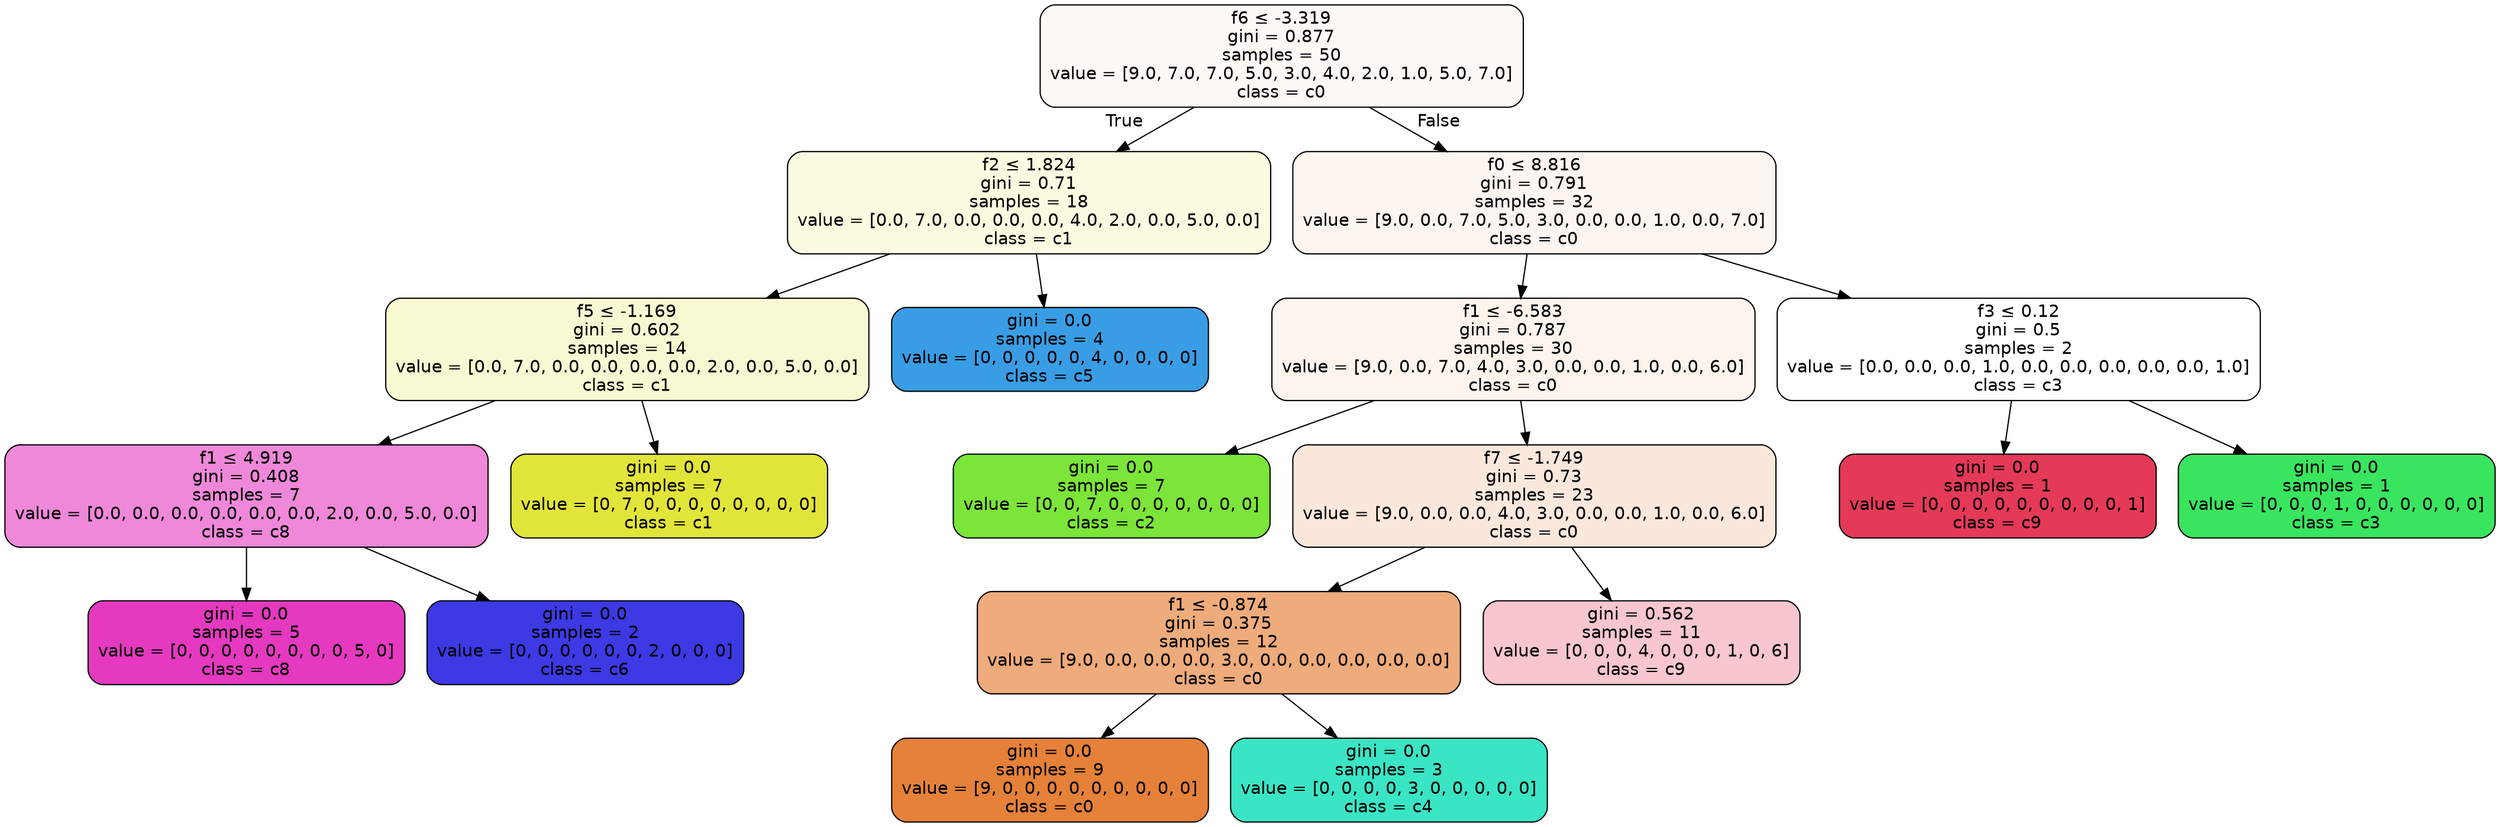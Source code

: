 digraph Tree {
node [shape=box, style="filled, rounded", color="black", fontname=helvetica] ;
edge [fontname=helvetica] ;
0 [label=<f6 &le; -3.319<br/>gini = 0.877<br/>samples = 50<br/>value = [9.0, 7.0, 7.0, 5.0, 3.0, 4.0, 2.0, 1.0, 5.0, 7.0]<br/>class = c0>, fillcolor="#e581390c"] ;
1 [label=<f2 &le; 1.824<br/>gini = 0.71<br/>samples = 18<br/>value = [0.0, 7.0, 0.0, 0.0, 0.0, 4.0, 2.0, 0.0, 5.0, 0.0]<br/>class = c1>, fillcolor="#e2e53927"] ;
0 -> 1 [labeldistance=2.5, labelangle=45, headlabel="True"] ;
2 [label=<f5 &le; -1.169<br/>gini = 0.602<br/>samples = 14<br/>value = [0.0, 7.0, 0.0, 0.0, 0.0, 0.0, 2.0, 0.0, 5.0, 0.0]<br/>class = c1>, fillcolor="#e2e53939"] ;
1 -> 2 ;
3 [label=<f1 &le; 4.919<br/>gini = 0.408<br/>samples = 7<br/>value = [0.0, 0.0, 0.0, 0.0, 0.0, 0.0, 2.0, 0.0, 5.0, 0.0]<br/>class = c8>, fillcolor="#e539c099"] ;
2 -> 3 ;
4 [label=<gini = 0.0<br/>samples = 5<br/>value = [0, 0, 0, 0, 0, 0, 0, 0, 5, 0]<br/>class = c8>, fillcolor="#e539c0ff"] ;
3 -> 4 ;
5 [label=<gini = 0.0<br/>samples = 2<br/>value = [0, 0, 0, 0, 0, 0, 2, 0, 0, 0]<br/>class = c6>, fillcolor="#3c39e5ff"] ;
3 -> 5 ;
6 [label=<gini = 0.0<br/>samples = 7<br/>value = [0, 7, 0, 0, 0, 0, 0, 0, 0, 0]<br/>class = c1>, fillcolor="#e2e539ff"] ;
2 -> 6 ;
7 [label=<gini = 0.0<br/>samples = 4<br/>value = [0, 0, 0, 0, 0, 4, 0, 0, 0, 0]<br/>class = c5>, fillcolor="#399de5ff"] ;
1 -> 7 ;
8 [label=<f0 &le; 8.816<br/>gini = 0.791<br/>samples = 32<br/>value = [9.0, 0.0, 7.0, 5.0, 3.0, 0.0, 0.0, 1.0, 0.0, 7.0]<br/>class = c0>, fillcolor="#e5813914"] ;
0 -> 8 [labeldistance=2.5, labelangle=-45, headlabel="False"] ;
9 [label=<f1 &le; -6.583<br/>gini = 0.787<br/>samples = 30<br/>value = [9.0, 0.0, 7.0, 4.0, 3.0, 0.0, 0.0, 1.0, 0.0, 6.0]<br/>class = c0>, fillcolor="#e5813916"] ;
8 -> 9 ;
10 [label=<gini = 0.0<br/>samples = 7<br/>value = [0, 0, 7, 0, 0, 0, 0, 0, 0, 0]<br/>class = c2>, fillcolor="#7be539ff"] ;
9 -> 10 ;
11 [label=<f7 &le; -1.749<br/>gini = 0.73<br/>samples = 23<br/>value = [9.0, 0.0, 0.0, 4.0, 3.0, 0.0, 0.0, 1.0, 0.0, 6.0]<br/>class = c0>, fillcolor="#e581392d"] ;
9 -> 11 ;
12 [label=<f1 &le; -0.874<br/>gini = 0.375<br/>samples = 12<br/>value = [9.0, 0.0, 0.0, 0.0, 3.0, 0.0, 0.0, 0.0, 0.0, 0.0]<br/>class = c0>, fillcolor="#e58139aa"] ;
11 -> 12 ;
13 [label=<gini = 0.0<br/>samples = 9<br/>value = [9, 0, 0, 0, 0, 0, 0, 0, 0, 0]<br/>class = c0>, fillcolor="#e58139ff"] ;
12 -> 13 ;
14 [label=<gini = 0.0<br/>samples = 3<br/>value = [0, 0, 0, 0, 3, 0, 0, 0, 0, 0]<br/>class = c4>, fillcolor="#39e5c5ff"] ;
12 -> 14 ;
15 [label=<gini = 0.562<br/>samples = 11<br/>value = [0, 0, 0, 4, 0, 0, 0, 1, 0, 6]<br/>class = c9>, fillcolor="#e5395849"] ;
11 -> 15 ;
16 [label=<f3 &le; 0.12<br/>gini = 0.5<br/>samples = 2<br/>value = [0.0, 0.0, 0.0, 1.0, 0.0, 0.0, 0.0, 0.0, 0.0, 1.0]<br/>class = c3>, fillcolor="#39e55e00"] ;
8 -> 16 ;
17 [label=<gini = 0.0<br/>samples = 1<br/>value = [0, 0, 0, 0, 0, 0, 0, 0, 0, 1]<br/>class = c9>, fillcolor="#e53958ff"] ;
16 -> 17 ;
18 [label=<gini = 0.0<br/>samples = 1<br/>value = [0, 0, 0, 1, 0, 0, 0, 0, 0, 0]<br/>class = c3>, fillcolor="#39e55eff"] ;
16 -> 18 ;
}
